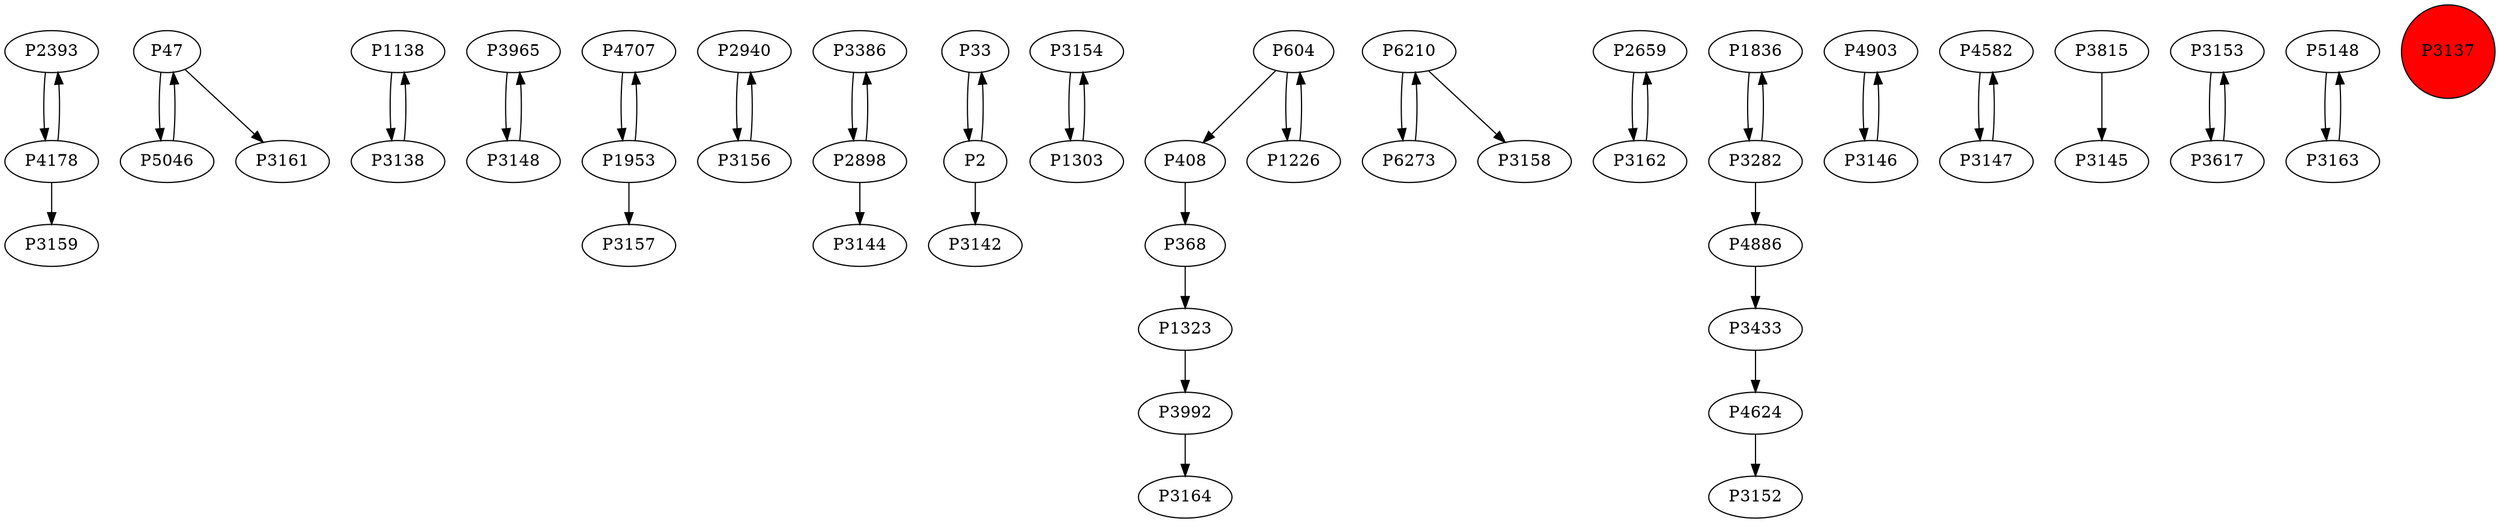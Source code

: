 digraph {
	P2393 -> P4178
	P47 -> P5046
	P1138 -> P3138
	P3965 -> P3148
	P4707 -> P1953
	P3148 -> P3965
	P2940 -> P3156
	P3386 -> P2898
	P4178 -> P3159
	P33 -> P2
	P1953 -> P3157
	P3154 -> P1303
	P2898 -> P3144
	P1323 -> P3992
	P6210 -> P6273
	P2659 -> P3162
	P1836 -> P3282
	P6273 -> P6210
	P4903 -> P3146
	P408 -> P368
	P368 -> P1323
	P4886 -> P3433
	P4582 -> P3147
	P3815 -> P3145
	P3282 -> P4886
	P604 -> P408
	P3992 -> P3164
	P3146 -> P4903
	P3147 -> P4582
	P3153 -> P3617
	P3282 -> P1836
	P6210 -> P3158
	P3156 -> P2940
	P1953 -> P4707
	P5046 -> P47
	P3617 -> P3153
	P2898 -> P3386
	P2 -> P3142
	P1303 -> P3154
	P2 -> P33
	P604 -> P1226
	P1226 -> P604
	P3138 -> P1138
	P3433 -> P4624
	P47 -> P3161
	P4624 -> P3152
	P3162 -> P2659
	P5148 -> P3163
	P4178 -> P2393
	P3163 -> P5148
	P3137 [shape=circle]
	P3137 [style=filled]
	P3137 [fillcolor=red]
}